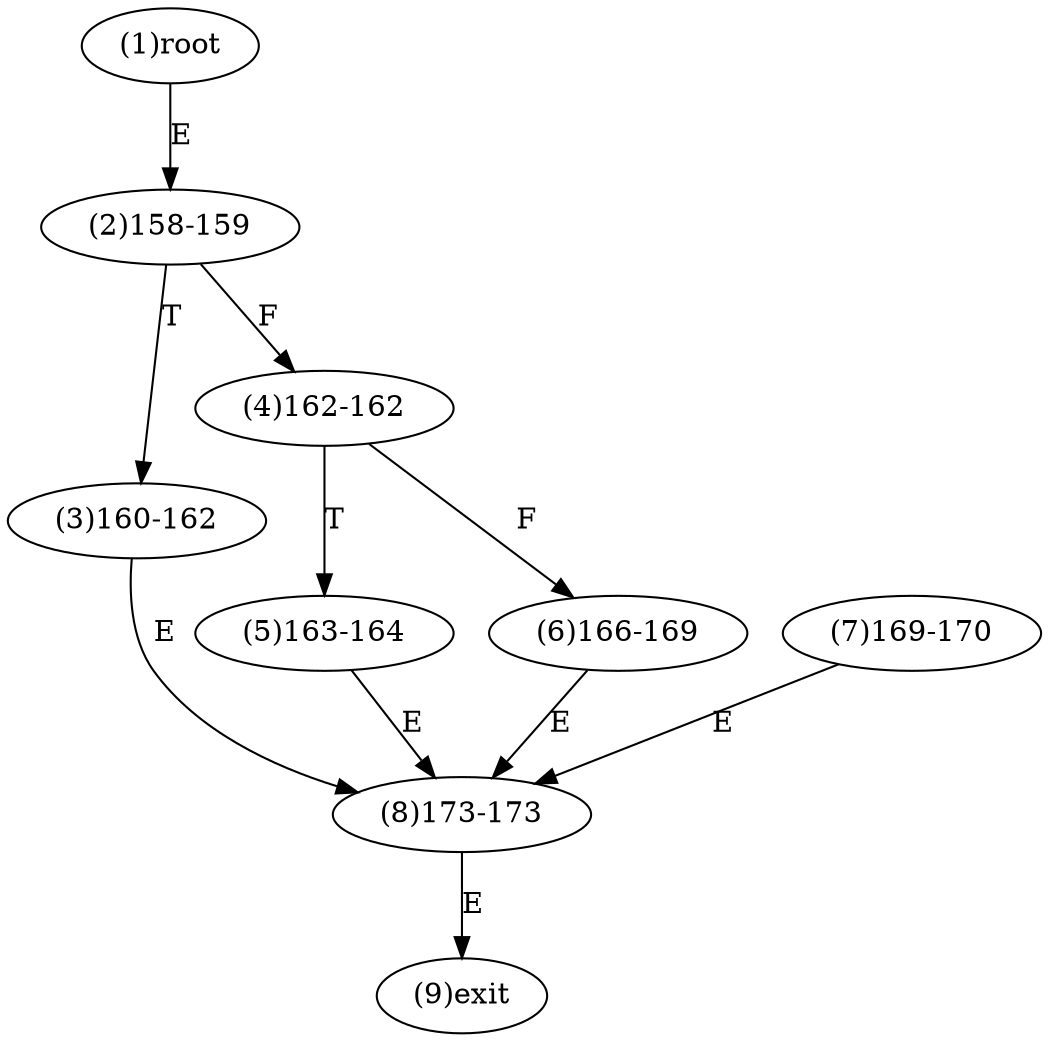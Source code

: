 digraph "" { 
1[ label="(1)root"];
2[ label="(2)158-159"];
3[ label="(3)160-162"];
4[ label="(4)162-162"];
5[ label="(5)163-164"];
6[ label="(6)166-169"];
7[ label="(7)169-170"];
8[ label="(8)173-173"];
9[ label="(9)exit"];
1->2[ label="E"];
2->4[ label="F"];
2->3[ label="T"];
3->8[ label="E"];
4->6[ label="F"];
4->5[ label="T"];
5->8[ label="E"];
6->8[ label="E"];
7->8[ label="E"];
8->9[ label="E"];
}